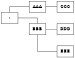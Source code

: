  
graph Example {
    size="0.5,0.5"
    graph [rankdir=LR, splines=ortho, fontsize=5];
    node [shape=box];
    ranksep=0.5
    nodesep=0.5
    ":" -- {AAA BBB};
    AAA -- {CCC};
    BBB -- {DDD EEE};
}
